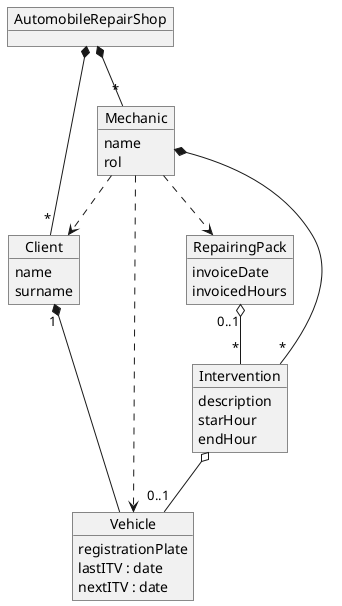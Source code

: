 @startuml
object AutomobileRepairShop
object Mechanic {
    name
    rol
}
object Intervention {
    description
    starHour
    endHour
}
object Client {
    name
    surname

}
object Vehicle {
    registrationPlate
    lastITV : date
    nextITV : date

}
object RepairingPack {
    invoiceDate
    invoicedHours
}


AutomobileRepairShop *-- "*" Mechanic
AutomobileRepairShop *-- "*" Client
Mechanic *-- "*" Intervention
Mechanic ..> Vehicle
Mechanic ..> RepairingPack
Mechanic ..> Client
Client "1" *-down- Vehicle
RepairingPack "0..1" o-- "*" Intervention
Intervention o-- "0..1" Vehicle
@enduml
